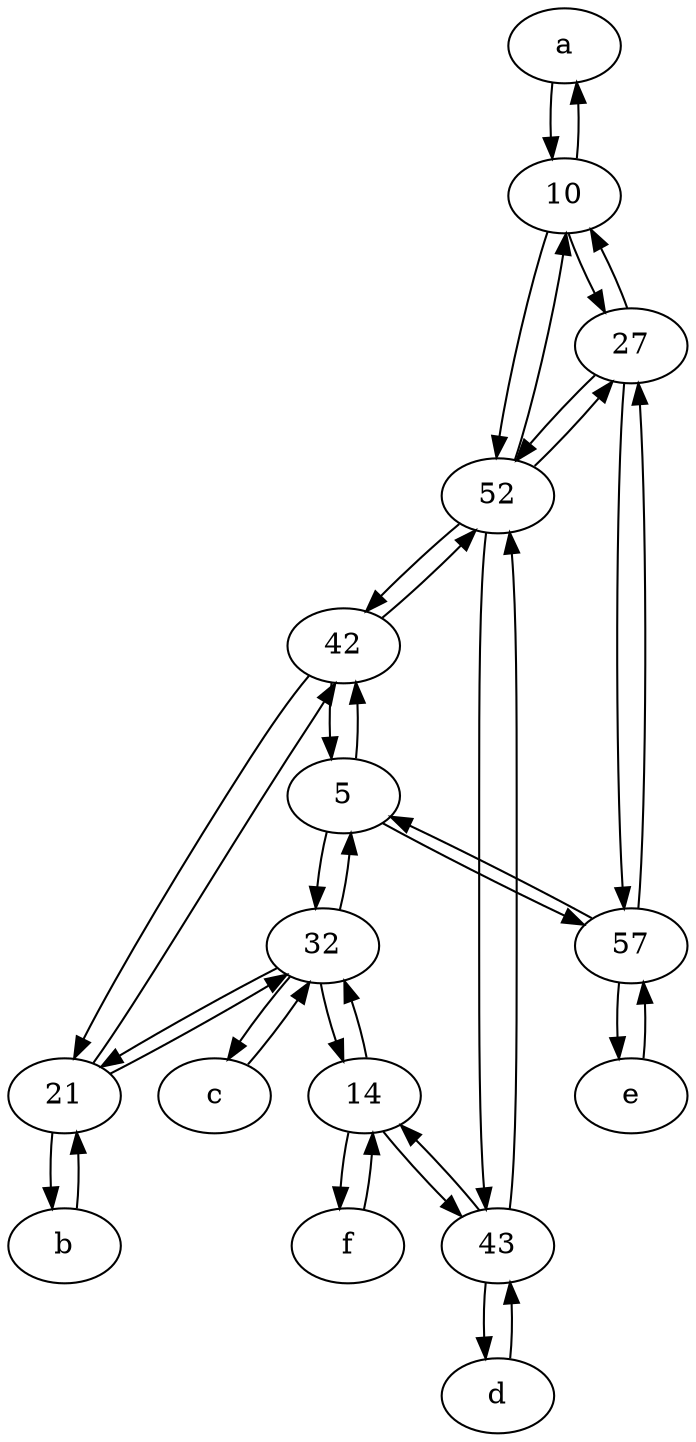 digraph  {
	a [pos="40,10!"];
	52;
	42;
	32;
	e [pos="30,50!"];
	f [pos="15,45!"];
	10;
	21;
	14;
	27;
	b [pos="50,20!"];
	c [pos="20,10!"];
	d [pos="20,30!"];
	43;
	57;
	5;
	32 -> 5;
	32 -> c;
	21 -> 32;
	57 -> 27;
	10 -> 27;
	57 -> e;
	5 -> 57;
	14 -> 32;
	e -> 57;
	10 -> 52;
	10 -> a;
	27 -> 10;
	5 -> 42;
	42 -> 52;
	21 -> 42;
	21 -> b;
	14 -> f;
	32 -> 14;
	a -> 10;
	52 -> 10;
	52 -> 42;
	b -> 21;
	43 -> d;
	32 -> 21;
	43 -> 14;
	14 -> 43;
	c -> 32;
	43 -> 52;
	52 -> 27;
	f -> 14;
	42 -> 5;
	42 -> 21;
	52 -> 43;
	27 -> 52;
	d -> 43;
	57 -> 5;
	5 -> 32;
	27 -> 57;

	}